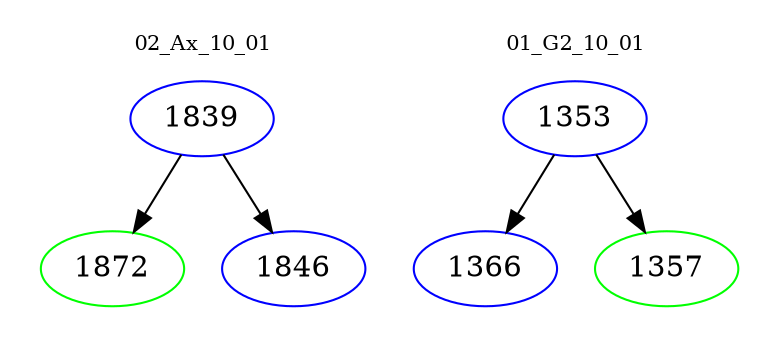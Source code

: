 digraph{
subgraph cluster_0 {
color = white
label = "02_Ax_10_01";
fontsize=10;
T0_1839 [label="1839", color="blue"]
T0_1839 -> T0_1872 [color="black"]
T0_1872 [label="1872", color="green"]
T0_1839 -> T0_1846 [color="black"]
T0_1846 [label="1846", color="blue"]
}
subgraph cluster_1 {
color = white
label = "01_G2_10_01";
fontsize=10;
T1_1353 [label="1353", color="blue"]
T1_1353 -> T1_1366 [color="black"]
T1_1366 [label="1366", color="blue"]
T1_1353 -> T1_1357 [color="black"]
T1_1357 [label="1357", color="green"]
}
}
